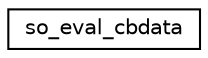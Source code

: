 digraph "Graphical Class Hierarchy"
{
 // LATEX_PDF_SIZE
  edge [fontname="Helvetica",fontsize="10",labelfontname="Helvetica",labelfontsize="10"];
  node [fontname="Helvetica",fontsize="10",shape=record];
  rankdir="LR";
  Node0 [label="so_eval_cbdata",height=0.2,width=0.4,color="black", fillcolor="white", style="filled",URL="$structso__eval__cbdata.html",tooltip=" "];
}
